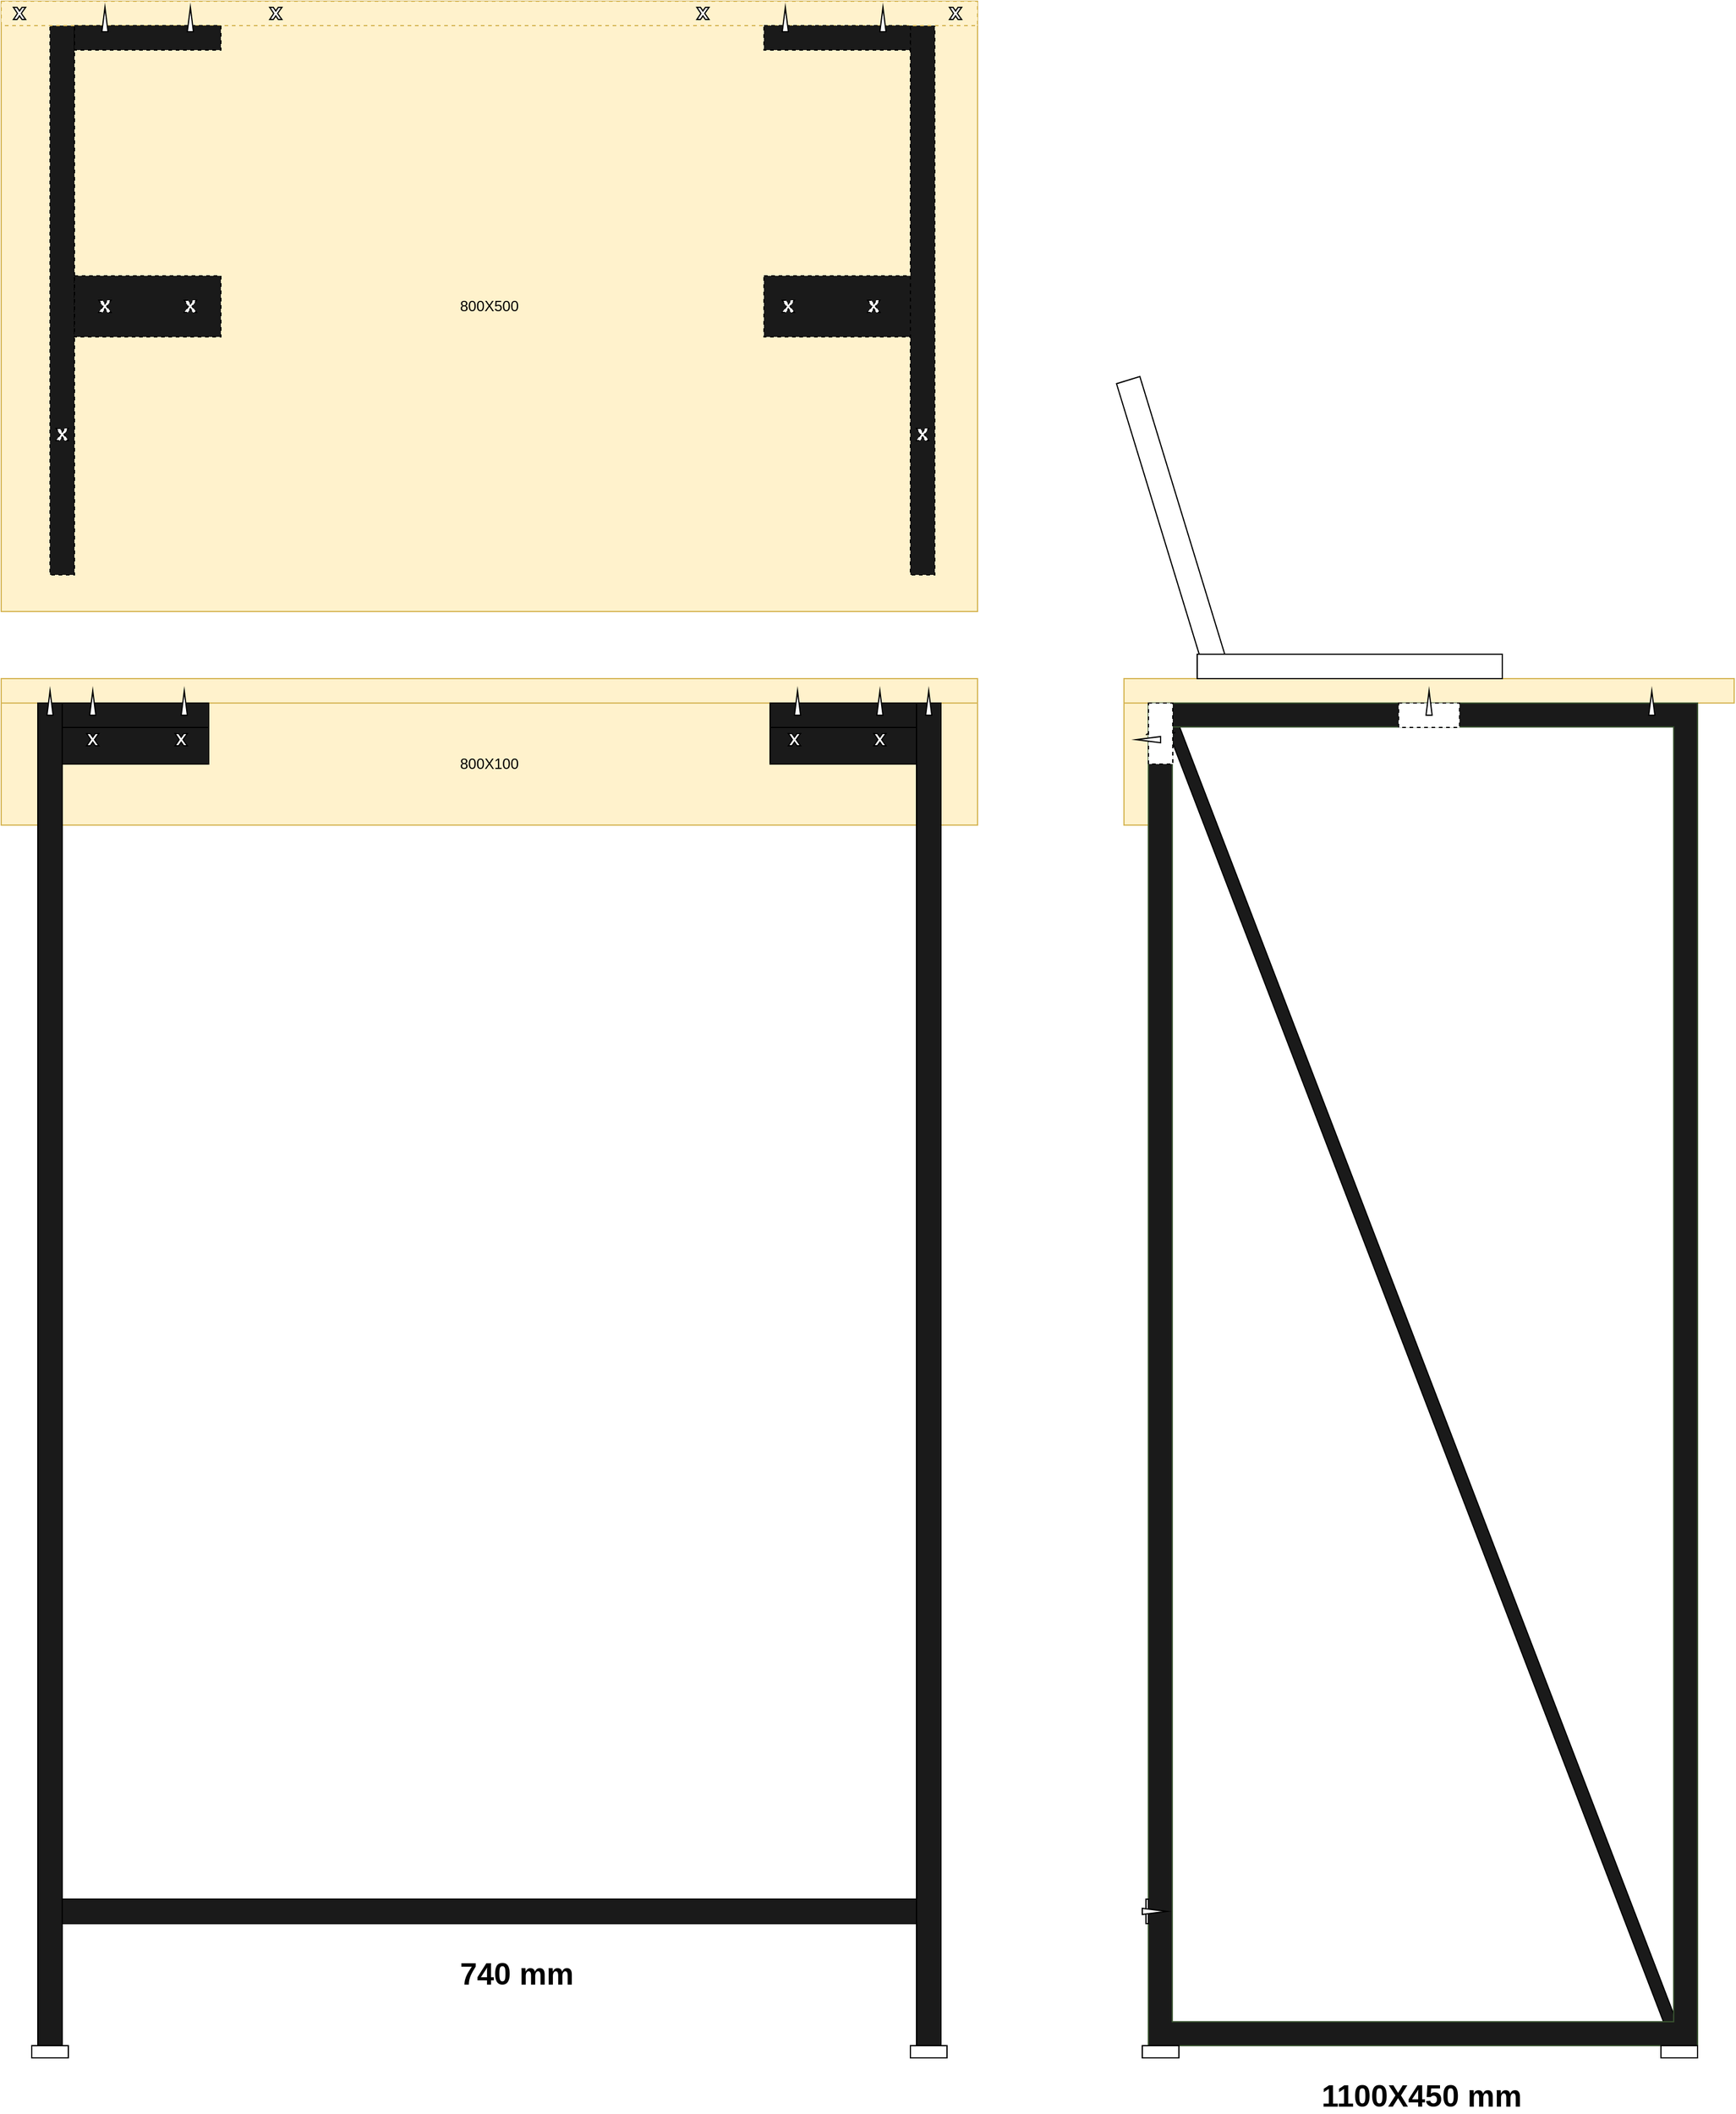 <mxfile version="24.2.1" type="device">
  <diagram name="Page-1" id="1u-_z6meZXhAF5hxA3iV">
    <mxGraphModel dx="356" dy="180" grid="1" gridSize="10" guides="1" tooltips="1" connect="1" arrows="1" fold="1" page="1" pageScale="1" pageWidth="827" pageHeight="1169" math="0" shadow="0">
      <root>
        <mxCell id="0" />
        <mxCell id="1" parent="0" />
        <mxCell id="bbtc523o0rj3C7ojQsNw-20" value="" style="rounded=0;whiteSpace=wrap;html=1;rotation=69;fillColor=#1A1A1A;" vertex="1" parent="1">
          <mxGeometry x="643.58" y="1119.34" width="1140" height="10" as="geometry" />
        </mxCell>
        <mxCell id="hEz7Zms3MctD1oaaMd9F-52" value="" style="rounded=0;whiteSpace=wrap;html=1;fillColor=#1A1A1A;" parent="1" vertex="1">
          <mxGeometry x="80" y="1555" width="740" height="20" as="geometry" />
        </mxCell>
        <mxCell id="fcGIfcNTOUrYjj127DT9-1" value="80&lt;span style=&quot;background-color: initial;&quot;&gt;0X500&lt;/span&gt;" style="rounded=0;whiteSpace=wrap;html=1;fillColor=#fff2cc;strokeColor=#d6b656;" parent="1" vertex="1">
          <mxGeometry x="50" width="800" height="500" as="geometry" />
        </mxCell>
        <mxCell id="fcGIfcNTOUrYjj127DT9-2" value="" style="rounded=0;whiteSpace=wrap;html=1;fillColor=#fff2cc;strokeColor=#d6b656;" parent="1" vertex="1">
          <mxGeometry x="50" y="555" width="800" height="20" as="geometry" />
        </mxCell>
        <mxCell id="fcGIfcNTOUrYjj127DT9-5" value="800X100" style="rounded=0;whiteSpace=wrap;html=1;fillColor=#fff2cc;strokeColor=#d6b656;" parent="1" vertex="1">
          <mxGeometry x="50" y="575" width="800" height="100" as="geometry" />
        </mxCell>
        <mxCell id="fcGIfcNTOUrYjj127DT9-6" value="" style="rounded=0;whiteSpace=wrap;html=1;fillColor=#fff2cc;strokeColor=#d6b656;" parent="1" vertex="1">
          <mxGeometry x="970" y="555" width="500" height="20" as="geometry" />
        </mxCell>
        <mxCell id="fcGIfcNTOUrYjj127DT9-8" value="" style="rounded=0;whiteSpace=wrap;html=1;fillColor=#fff2cc;strokeColor=#d6b656;" parent="1" vertex="1">
          <mxGeometry x="970" y="575" width="20" height="100" as="geometry" />
        </mxCell>
        <mxCell id="W6dw7-IBoZeeSlhU93-O-3" value="" style="verticalLabelPosition=bottom;verticalAlign=top;html=1;shape=mxgraph.basic.x" parent="1" vertex="1">
          <mxGeometry x="95" y="50" width="10" height="10" as="geometry" />
        </mxCell>
        <mxCell id="W6dw7-IBoZeeSlhU93-O-7" value="" style="rounded=0;whiteSpace=wrap;html=1;dashed=1;fillColor=#1A1A1A;" parent="1" vertex="1">
          <mxGeometry x="795" y="20" width="20" height="450" as="geometry" />
        </mxCell>
        <mxCell id="W6dw7-IBoZeeSlhU93-O-8" value="" style="rounded=0;whiteSpace=wrap;html=1;dashed=1;fillColor=#1A1A1A;" parent="1" vertex="1">
          <mxGeometry x="90" y="20" width="20" height="450" as="geometry" />
        </mxCell>
        <mxCell id="W6dw7-IBoZeeSlhU93-O-9" value="" style="rounded=0;whiteSpace=wrap;html=1;dashed=1;fillColor=#fff2cc;strokeColor=#d6b656;" parent="1" vertex="1">
          <mxGeometry x="50" width="800" height="20" as="geometry" />
        </mxCell>
        <mxCell id="W6dw7-IBoZeeSlhU93-O-1" value="" style="verticalLabelPosition=bottom;verticalAlign=top;html=1;shape=mxgraph.basic.x;dashed=1;" parent="1" vertex="1">
          <mxGeometry x="800" y="350" width="10" height="10" as="geometry" />
        </mxCell>
        <mxCell id="W6dw7-IBoZeeSlhU93-O-6" value="" style="verticalLabelPosition=bottom;verticalAlign=top;html=1;shape=mxgraph.basic.x" parent="1" vertex="1">
          <mxGeometry x="827" y="5" width="10" height="10" as="geometry" />
        </mxCell>
        <mxCell id="W6dw7-IBoZeeSlhU93-O-5" value="" style="verticalLabelPosition=bottom;verticalAlign=top;html=1;shape=mxgraph.basic.x" parent="1" vertex="1">
          <mxGeometry x="60" y="5" width="10" height="10" as="geometry" />
        </mxCell>
        <mxCell id="fcGIfcNTOUrYjj127DT9-4" value="" style="rounded=0;whiteSpace=wrap;html=1;fillColor=#1A1A1A;" parent="1" vertex="1">
          <mxGeometry x="800" y="575" width="20" height="1100" as="geometry" />
        </mxCell>
        <mxCell id="fcGIfcNTOUrYjj127DT9-3" value="" style="rounded=0;whiteSpace=wrap;html=1;fillColor=#1A1A1A;" parent="1" vertex="1">
          <mxGeometry x="80" y="575" width="20" height="1100" as="geometry" />
        </mxCell>
        <mxCell id="W6dw7-IBoZeeSlhU93-O-4" value="" style="verticalLabelPosition=bottom;verticalAlign=top;html=1;shape=mxgraph.basic.x;dashed=1;" parent="1" vertex="1">
          <mxGeometry x="95" y="350" width="10" height="10" as="geometry" />
        </mxCell>
        <mxCell id="hEz7Zms3MctD1oaaMd9F-6" value="" style="verticalLabelPosition=bottom;verticalAlign=top;html=1;shape=mxgraph.basic.frame;dx=19.58;whiteSpace=wrap;fillColor=#1A1A1A;fontColor=#ffffff;strokeColor=#3A5431;" parent="1" vertex="1">
          <mxGeometry x="990" y="575" width="450" height="1100" as="geometry" />
        </mxCell>
        <mxCell id="hEz7Zms3MctD1oaaMd9F-7" value="" style="rounded=0;whiteSpace=wrap;html=1;fillColor=#1A1A1A;" parent="1" vertex="1">
          <mxGeometry x="100" y="575" width="120" height="50" as="geometry" />
        </mxCell>
        <mxCell id="hEz7Zms3MctD1oaaMd9F-8" value="" style="rounded=0;whiteSpace=wrap;html=1;dashed=1;fillColor=#1A1A1A;" parent="1" vertex="1">
          <mxGeometry x="110" y="225" width="120" height="50" as="geometry" />
        </mxCell>
        <mxCell id="hEz7Zms3MctD1oaaMd9F-9" value="" style="rounded=0;whiteSpace=wrap;html=1;dashed=1;fillColor=#1A1A1A;" parent="1" vertex="1">
          <mxGeometry x="675" y="225" width="120" height="50" as="geometry" />
        </mxCell>
        <mxCell id="hEz7Zms3MctD1oaaMd9F-10" value="" style="rounded=0;whiteSpace=wrap;html=1;fillColor=#1A1A1A;" parent="1" vertex="1">
          <mxGeometry x="680" y="575" width="120" height="50" as="geometry" />
        </mxCell>
        <mxCell id="hEz7Zms3MctD1oaaMd9F-11" value="" style="rounded=0;whiteSpace=wrap;html=1;dashed=1;fillColor=#1A1A1A;" parent="1" vertex="1">
          <mxGeometry x="110" y="20" width="120" height="20" as="geometry" />
        </mxCell>
        <mxCell id="hEz7Zms3MctD1oaaMd9F-12" value="" style="rounded=0;whiteSpace=wrap;html=1;dashed=1;fillColor=#1A1A1A;" parent="1" vertex="1">
          <mxGeometry x="675" y="20" width="120" height="20" as="geometry" />
        </mxCell>
        <mxCell id="hEz7Zms3MctD1oaaMd9F-13" value="" style="rounded=0;whiteSpace=wrap;html=1;fillColor=#1A1A1A;" parent="1" vertex="1">
          <mxGeometry x="100" y="575" width="120" height="20" as="geometry" />
        </mxCell>
        <mxCell id="hEz7Zms3MctD1oaaMd9F-14" value="" style="rounded=0;whiteSpace=wrap;html=1;fillColor=#1A1A1A;" parent="1" vertex="1">
          <mxGeometry x="680" y="575" width="120" height="20" as="geometry" />
        </mxCell>
        <mxCell id="hEz7Zms3MctD1oaaMd9F-18" value="" style="triangle;whiteSpace=wrap;html=1;direction=north;" parent="1" vertex="1">
          <mxGeometry x="1400" y="565" width="5" height="20" as="geometry" />
        </mxCell>
        <mxCell id="hEz7Zms3MctD1oaaMd9F-21" value="" style="rounded=0;whiteSpace=wrap;html=1;dashed=1;" parent="1" vertex="1">
          <mxGeometry x="1195" y="575" width="50" height="20" as="geometry" />
        </mxCell>
        <mxCell id="hEz7Zms3MctD1oaaMd9F-22" value="" style="triangle;whiteSpace=wrap;html=1;direction=north;" parent="1" vertex="1">
          <mxGeometry x="1217.5" y="565" width="5" height="20" as="geometry" />
        </mxCell>
        <mxCell id="hEz7Zms3MctD1oaaMd9F-26" value="" style="shape=link;html=1;rounded=0;width=10;entryX=1;entryY=1;entryDx=-19.58;entryDy=-19.58;entryPerimeter=0;exitX=0;exitY=0;exitDx=19.58;exitDy=19.58;exitPerimeter=0;" parent="1" source="hEz7Zms3MctD1oaaMd9F-6" target="hEz7Zms3MctD1oaaMd9F-25" edge="1">
          <mxGeometry width="100" relative="1" as="geometry">
            <mxPoint x="1010" y="595" as="sourcePoint" />
            <mxPoint x="1420" y="1655" as="targetPoint" />
          </mxGeometry>
        </mxCell>
        <mxCell id="hEz7Zms3MctD1oaaMd9F-25" value="" style="rounded=0;whiteSpace=wrap;html=1;dashed=1;" parent="1" vertex="1">
          <mxGeometry x="990" y="575" width="20" height="50" as="geometry" />
        </mxCell>
        <mxCell id="hEz7Zms3MctD1oaaMd9F-27" value="" style="verticalLabelPosition=bottom;verticalAlign=top;html=1;shape=mxgraph.basic.x;dashed=1;" parent="1" vertex="1">
          <mxGeometry x="690" y="245" width="10" height="10" as="geometry" />
        </mxCell>
        <mxCell id="hEz7Zms3MctD1oaaMd9F-28" value="" style="verticalLabelPosition=bottom;verticalAlign=top;html=1;shape=mxgraph.basic.x;dashed=1;" parent="1" vertex="1">
          <mxGeometry x="760" y="245" width="10" height="10" as="geometry" />
        </mxCell>
        <mxCell id="hEz7Zms3MctD1oaaMd9F-32" value="" style="verticalLabelPosition=bottom;verticalAlign=top;html=1;shape=mxgraph.basic.x;dashed=1;" parent="1" vertex="1">
          <mxGeometry x="130" y="245" width="10" height="10" as="geometry" />
        </mxCell>
        <mxCell id="hEz7Zms3MctD1oaaMd9F-33" value="" style="verticalLabelPosition=bottom;verticalAlign=top;html=1;shape=mxgraph.basic.x;dashed=1;" parent="1" vertex="1">
          <mxGeometry x="200" y="245" width="10" height="10" as="geometry" />
        </mxCell>
        <mxCell id="hEz7Zms3MctD1oaaMd9F-36" value="" style="verticalLabelPosition=bottom;verticalAlign=top;html=1;shape=mxgraph.basic.x" parent="1" vertex="1">
          <mxGeometry x="270" y="5" width="10" height="10" as="geometry" />
        </mxCell>
        <mxCell id="hEz7Zms3MctD1oaaMd9F-37" value="" style="verticalLabelPosition=bottom;verticalAlign=top;html=1;shape=mxgraph.basic.x" parent="1" vertex="1">
          <mxGeometry x="620" y="5" width="10" height="10" as="geometry" />
        </mxCell>
        <mxCell id="hEz7Zms3MctD1oaaMd9F-38" value="" style="triangle;whiteSpace=wrap;html=1;direction=north;" parent="1" vertex="1">
          <mxGeometry x="690" y="5" width="5" height="20" as="geometry" />
        </mxCell>
        <mxCell id="hEz7Zms3MctD1oaaMd9F-39" value="" style="triangle;whiteSpace=wrap;html=1;direction=north;" parent="1" vertex="1">
          <mxGeometry x="770" y="5" width="5" height="20" as="geometry" />
        </mxCell>
        <mxCell id="hEz7Zms3MctD1oaaMd9F-40" value="" style="triangle;whiteSpace=wrap;html=1;direction=north;" parent="1" vertex="1">
          <mxGeometry x="132.5" y="5" width="5" height="20" as="geometry" />
        </mxCell>
        <mxCell id="hEz7Zms3MctD1oaaMd9F-41" value="" style="triangle;whiteSpace=wrap;html=1;direction=north;" parent="1" vertex="1">
          <mxGeometry x="202.5" y="5" width="5" height="20" as="geometry" />
        </mxCell>
        <mxCell id="hEz7Zms3MctD1oaaMd9F-53" value="" style="verticalLabelPosition=bottom;verticalAlign=top;html=1;shape=mxgraph.basic.x;" parent="1" vertex="1">
          <mxGeometry x="120" y="600" width="10" height="10" as="geometry" />
        </mxCell>
        <mxCell id="hEz7Zms3MctD1oaaMd9F-54" value="" style="verticalLabelPosition=bottom;verticalAlign=top;html=1;shape=mxgraph.basic.x;" parent="1" vertex="1">
          <mxGeometry x="192.5" y="600" width="10" height="10" as="geometry" />
        </mxCell>
        <mxCell id="hEz7Zms3MctD1oaaMd9F-55" value="" style="verticalLabelPosition=bottom;verticalAlign=top;html=1;shape=mxgraph.basic.x;" parent="1" vertex="1">
          <mxGeometry x="695" y="600" width="10" height="10" as="geometry" />
        </mxCell>
        <mxCell id="hEz7Zms3MctD1oaaMd9F-56" value="" style="verticalLabelPosition=bottom;verticalAlign=top;html=1;shape=mxgraph.basic.x;" parent="1" vertex="1">
          <mxGeometry x="765" y="600" width="10" height="10" as="geometry" />
        </mxCell>
        <mxCell id="hEz7Zms3MctD1oaaMd9F-57" value="" style="triangle;whiteSpace=wrap;html=1;direction=north;" parent="1" vertex="1">
          <mxGeometry x="700" y="565" width="5" height="20" as="geometry" />
        </mxCell>
        <mxCell id="hEz7Zms3MctD1oaaMd9F-58" value="" style="triangle;whiteSpace=wrap;html=1;direction=north;" parent="1" vertex="1">
          <mxGeometry x="767.5" y="565" width="5" height="20" as="geometry" />
        </mxCell>
        <mxCell id="hEz7Zms3MctD1oaaMd9F-59" value="" style="triangle;whiteSpace=wrap;html=1;direction=north;" parent="1" vertex="1">
          <mxGeometry x="122.5" y="565" width="5" height="20" as="geometry" />
        </mxCell>
        <mxCell id="hEz7Zms3MctD1oaaMd9F-60" value="" style="triangle;whiteSpace=wrap;html=1;direction=north;" parent="1" vertex="1">
          <mxGeometry x="197.5" y="565" width="5" height="20" as="geometry" />
        </mxCell>
        <mxCell id="hEz7Zms3MctD1oaaMd9F-61" value="" style="triangle;whiteSpace=wrap;html=1;direction=north;" parent="1" vertex="1">
          <mxGeometry x="87.5" y="565" width="5" height="20" as="geometry" />
        </mxCell>
        <mxCell id="hEz7Zms3MctD1oaaMd9F-62" value="" style="triangle;whiteSpace=wrap;html=1;direction=north;" parent="1" vertex="1">
          <mxGeometry x="807.5" y="565" width="5" height="20" as="geometry" />
        </mxCell>
        <mxCell id="bbtc523o0rj3C7ojQsNw-3" value="" style="rounded=0;whiteSpace=wrap;html=1;" vertex="1" parent="1">
          <mxGeometry x="75" y="1675" width="30" height="10" as="geometry" />
        </mxCell>
        <mxCell id="bbtc523o0rj3C7ojQsNw-4" value="" style="rounded=0;whiteSpace=wrap;html=1;" vertex="1" parent="1">
          <mxGeometry x="795" y="1675" width="30" height="10" as="geometry" />
        </mxCell>
        <mxCell id="bbtc523o0rj3C7ojQsNw-5" value="" style="rounded=0;whiteSpace=wrap;html=1;" vertex="1" parent="1">
          <mxGeometry x="985" y="1675" width="30" height="10" as="geometry" />
        </mxCell>
        <mxCell id="bbtc523o0rj3C7ojQsNw-7" value="" style="rounded=0;whiteSpace=wrap;html=1;" vertex="1" parent="1">
          <mxGeometry x="1410" y="1675" width="30" height="10" as="geometry" />
        </mxCell>
        <mxCell id="bbtc523o0rj3C7ojQsNw-9" value="" style="rounded=0;whiteSpace=wrap;html=1;" vertex="1" parent="1">
          <mxGeometry x="988" y="1555" width="2" height="20" as="geometry" />
        </mxCell>
        <mxCell id="bbtc523o0rj3C7ojQsNw-11" value="" style="triangle;whiteSpace=wrap;html=1;direction=east;" vertex="1" parent="1">
          <mxGeometry x="985" y="1562.5" width="20" height="5" as="geometry" />
        </mxCell>
        <mxCell id="bbtc523o0rj3C7ojQsNw-12" value="1100Х450 mm" style="text;html=1;align=center;verticalAlign=middle;whiteSpace=wrap;rounded=0;fontSize=25;fontStyle=1" vertex="1" parent="1">
          <mxGeometry x="1123.58" y="1700" width="180" height="30" as="geometry" />
        </mxCell>
        <mxCell id="bbtc523o0rj3C7ojQsNw-13" value="740 mm" style="text;html=1;align=center;verticalAlign=middle;whiteSpace=wrap;rounded=0;fontSize=25;fontStyle=1" vertex="1" parent="1">
          <mxGeometry x="405" y="1600" width="135" height="30" as="geometry" />
        </mxCell>
        <mxCell id="bbtc523o0rj3C7ojQsNw-17" value="" style="rounded=0;whiteSpace=wrap;html=1;rotation=343;" vertex="1" parent="1">
          <mxGeometry x="1000" y="305" width="20" height="250" as="geometry" />
        </mxCell>
        <mxCell id="bbtc523o0rj3C7ojQsNw-18" value="" style="rounded=0;whiteSpace=wrap;html=1;direction=south;" vertex="1" parent="1">
          <mxGeometry x="1030" y="535" width="250" height="20" as="geometry" />
        </mxCell>
        <mxCell id="hEz7Zms3MctD1oaaMd9F-19" value="" style="triangle;whiteSpace=wrap;html=1;direction=west;" parent="1" vertex="1">
          <mxGeometry x="980" y="602.5" width="20" height="5" as="geometry" />
        </mxCell>
      </root>
    </mxGraphModel>
  </diagram>
</mxfile>
